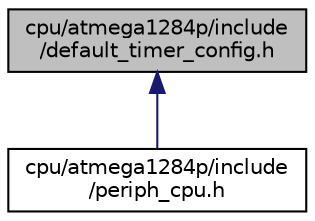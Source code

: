 digraph "cpu/atmega1284p/include/default_timer_config.h"
{
 // LATEX_PDF_SIZE
  edge [fontname="Helvetica",fontsize="10",labelfontname="Helvetica",labelfontsize="10"];
  node [fontname="Helvetica",fontsize="10",shape=record];
  Node1 [label="cpu/atmega1284p/include\l/default_timer_config.h",height=0.2,width=0.4,color="black", fillcolor="grey75", style="filled", fontcolor="black",tooltip="Default timer configuration."];
  Node1 -> Node2 [dir="back",color="midnightblue",fontsize="10",style="solid",fontname="Helvetica"];
  Node2 [label="cpu/atmega1284p/include\l/periph_cpu.h",height=0.2,width=0.4,color="black", fillcolor="white", style="filled",URL="$atmega1284p_2include_2periph__cpu_8h.html",tooltip="CPU specific definitions for internal peripheral handling."];
}
